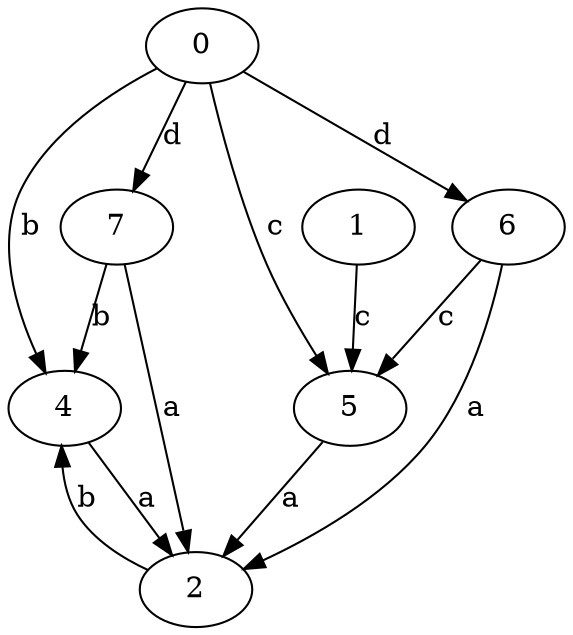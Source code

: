 strict digraph  {
0;
2;
4;
5;
1;
6;
7;
0 -> 4  [label=b];
0 -> 5  [label=c];
0 -> 6  [label=d];
0 -> 7  [label=d];
2 -> 4  [label=b];
4 -> 2  [label=a];
5 -> 2  [label=a];
1 -> 5  [label=c];
6 -> 2  [label=a];
6 -> 5  [label=c];
7 -> 2  [label=a];
7 -> 4  [label=b];
}
